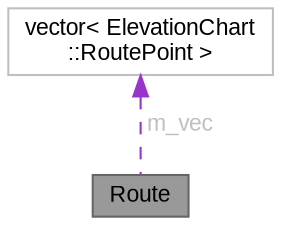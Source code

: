digraph "Route"
{
 // INTERACTIVE_SVG=YES
 // LATEX_PDF_SIZE
  bgcolor="transparent";
  edge [fontname=Arial,fontsize=11,labelfontname=Arial,labelfontsize=11];
  node [fontname=Arial,fontsize=11,shape=box,height=0.2,width=0.4];
  Node1 [id="Node000001",label="Route",height=0.2,width=0.4,color="gray40", fillcolor="grey60", style="filled", fontcolor="black",tooltip="Набор последовательных точек на карте."];
  Node2 -> Node1 [id="edge1_Node000001_Node000002",dir="back",color="darkorchid3",style="dashed",tooltip=" ",label=" m_vec",fontcolor="grey" ];
  Node2 [id="Node000002",label="vector\< ElevationChart\l::RoutePoint \>",height=0.2,width=0.4,color="grey75", fillcolor="white", style="filled",tooltip=" "];
}

